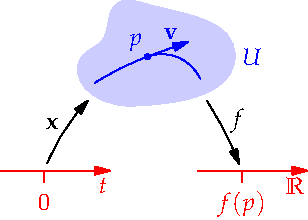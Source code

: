 settings.tex="pdflatex";

texpreamble("\usepackage{amsmath}
\usepackage{amsthm,amssymb}
\usepackage{mathpazo}
\usepackage[svgnames]{xcolor}
");

import graph;

size(0,110);

picture rn;

fill(rn,2dir(0)..1.2dir(90)..1.4dir(120)..1.1dir(160)..1.5dir(180)..1.2dir(250)..1.2dir(300)..cycle,0.4*lightblue+0.6*white);

draw(rn,(-1.2,-0.6)..(0,0){dir(20)}..(1.2,-0.5),blue);

dot(rn,"$p$",(0,0),NW,blue);
draw(rn,Label("$\mathbf v$",align=dir(110),Relative(0.7)),(0,0)--0.99*dir(20),blue,Arrow);

label(rn,"$U$",(2,0),E,blue);

add(shift((-0.15,2.6))*rn);

xaxis("$t$",-3.5,-1,red,Arrow);
xtick(Label("$0$",align=S),-2.5,S,red);

xaxis("$\mathbb{R}$",1,3.5,red,Arrow);
xtick(Label("$f(p)$",align=S),2,S,red);

path lt=(-2.5,0){dir(70)}..(-1.5,1.6);
real llt=arclength(lt);
draw("$\mathbf{x}$",subpath(lt,0.05*llt,llt),dir(150),Arrow);

path rt=(2,0){dir(110)}..(1.2,1.6);
real lrt=arclength(rt);
draw("$f$",reverse(subpath(rt,0.05*lrt,lrt)),dir(30),Arrow);
